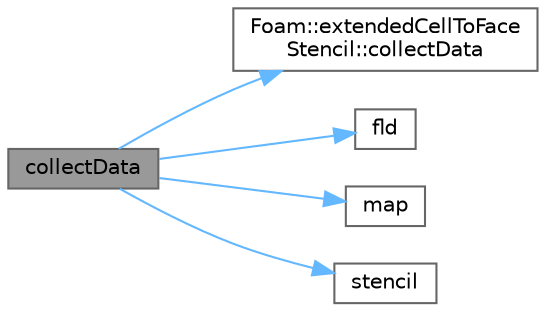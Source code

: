 digraph "collectData"
{
 // LATEX_PDF_SIZE
  bgcolor="transparent";
  edge [fontname=Helvetica,fontsize=10,labelfontname=Helvetica,labelfontsize=10];
  node [fontname=Helvetica,fontsize=10,shape=box,height=0.2,width=0.4];
  rankdir="LR";
  Node1 [id="Node000001",label="collectData",height=0.2,width=0.4,color="gray40", fillcolor="grey60", style="filled", fontcolor="black",tooltip=" "];
  Node1 -> Node2 [id="edge1_Node000001_Node000002",color="steelblue1",style="solid",tooltip=" "];
  Node2 [id="Node000002",label="Foam::extendedCellToFace\lStencil::collectData",height=0.2,width=0.4,color="grey40", fillcolor="white", style="filled",URL="$classFoam_1_1extendedCellToFaceStencil.html#a5ad2e7543e803240f0dd50eac039ea73",tooltip=" "];
  Node1 -> Node3 [id="edge2_Node000001_Node000003",color="steelblue1",style="solid",tooltip=" "];
  Node3 [id="Node000003",label="fld",height=0.2,width=0.4,color="grey40", fillcolor="white", style="filled",URL="$checkFaMesh_2faMeshWriteVTK_8H.html#a84170cc7d8eb5006696cb3dd274bf8d2",tooltip=" "];
  Node1 -> Node4 [id="edge3_Node000001_Node000004",color="steelblue1",style="solid",tooltip=" "];
  Node4 [id="Node000004",label="map",height=0.2,width=0.4,color="grey40", fillcolor="white", style="filled",URL="$classFoam_1_1extendedCentredCellToCellStencil.html#a7e043bf3e2195cf61ff8ad0fbbd8d23d",tooltip=" "];
  Node1 -> Node5 [id="edge4_Node000001_Node000005",color="steelblue1",style="solid",tooltip=" "];
  Node5 [id="Node000005",label="stencil",height=0.2,width=0.4,color="grey40", fillcolor="white", style="filled",URL="$classFoam_1_1extendedCentredCellToCellStencil.html#a9e856f70a048e2497460a4304a6a31cc",tooltip=" "];
}
